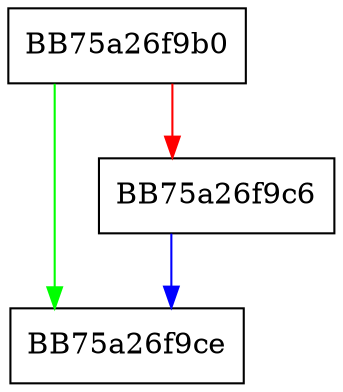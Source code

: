 digraph loadCache {
  node [shape="box"];
  graph [splines=ortho];
  BB75a26f9b0 -> BB75a26f9ce [color="green"];
  BB75a26f9b0 -> BB75a26f9c6 [color="red"];
  BB75a26f9c6 -> BB75a26f9ce [color="blue"];
}